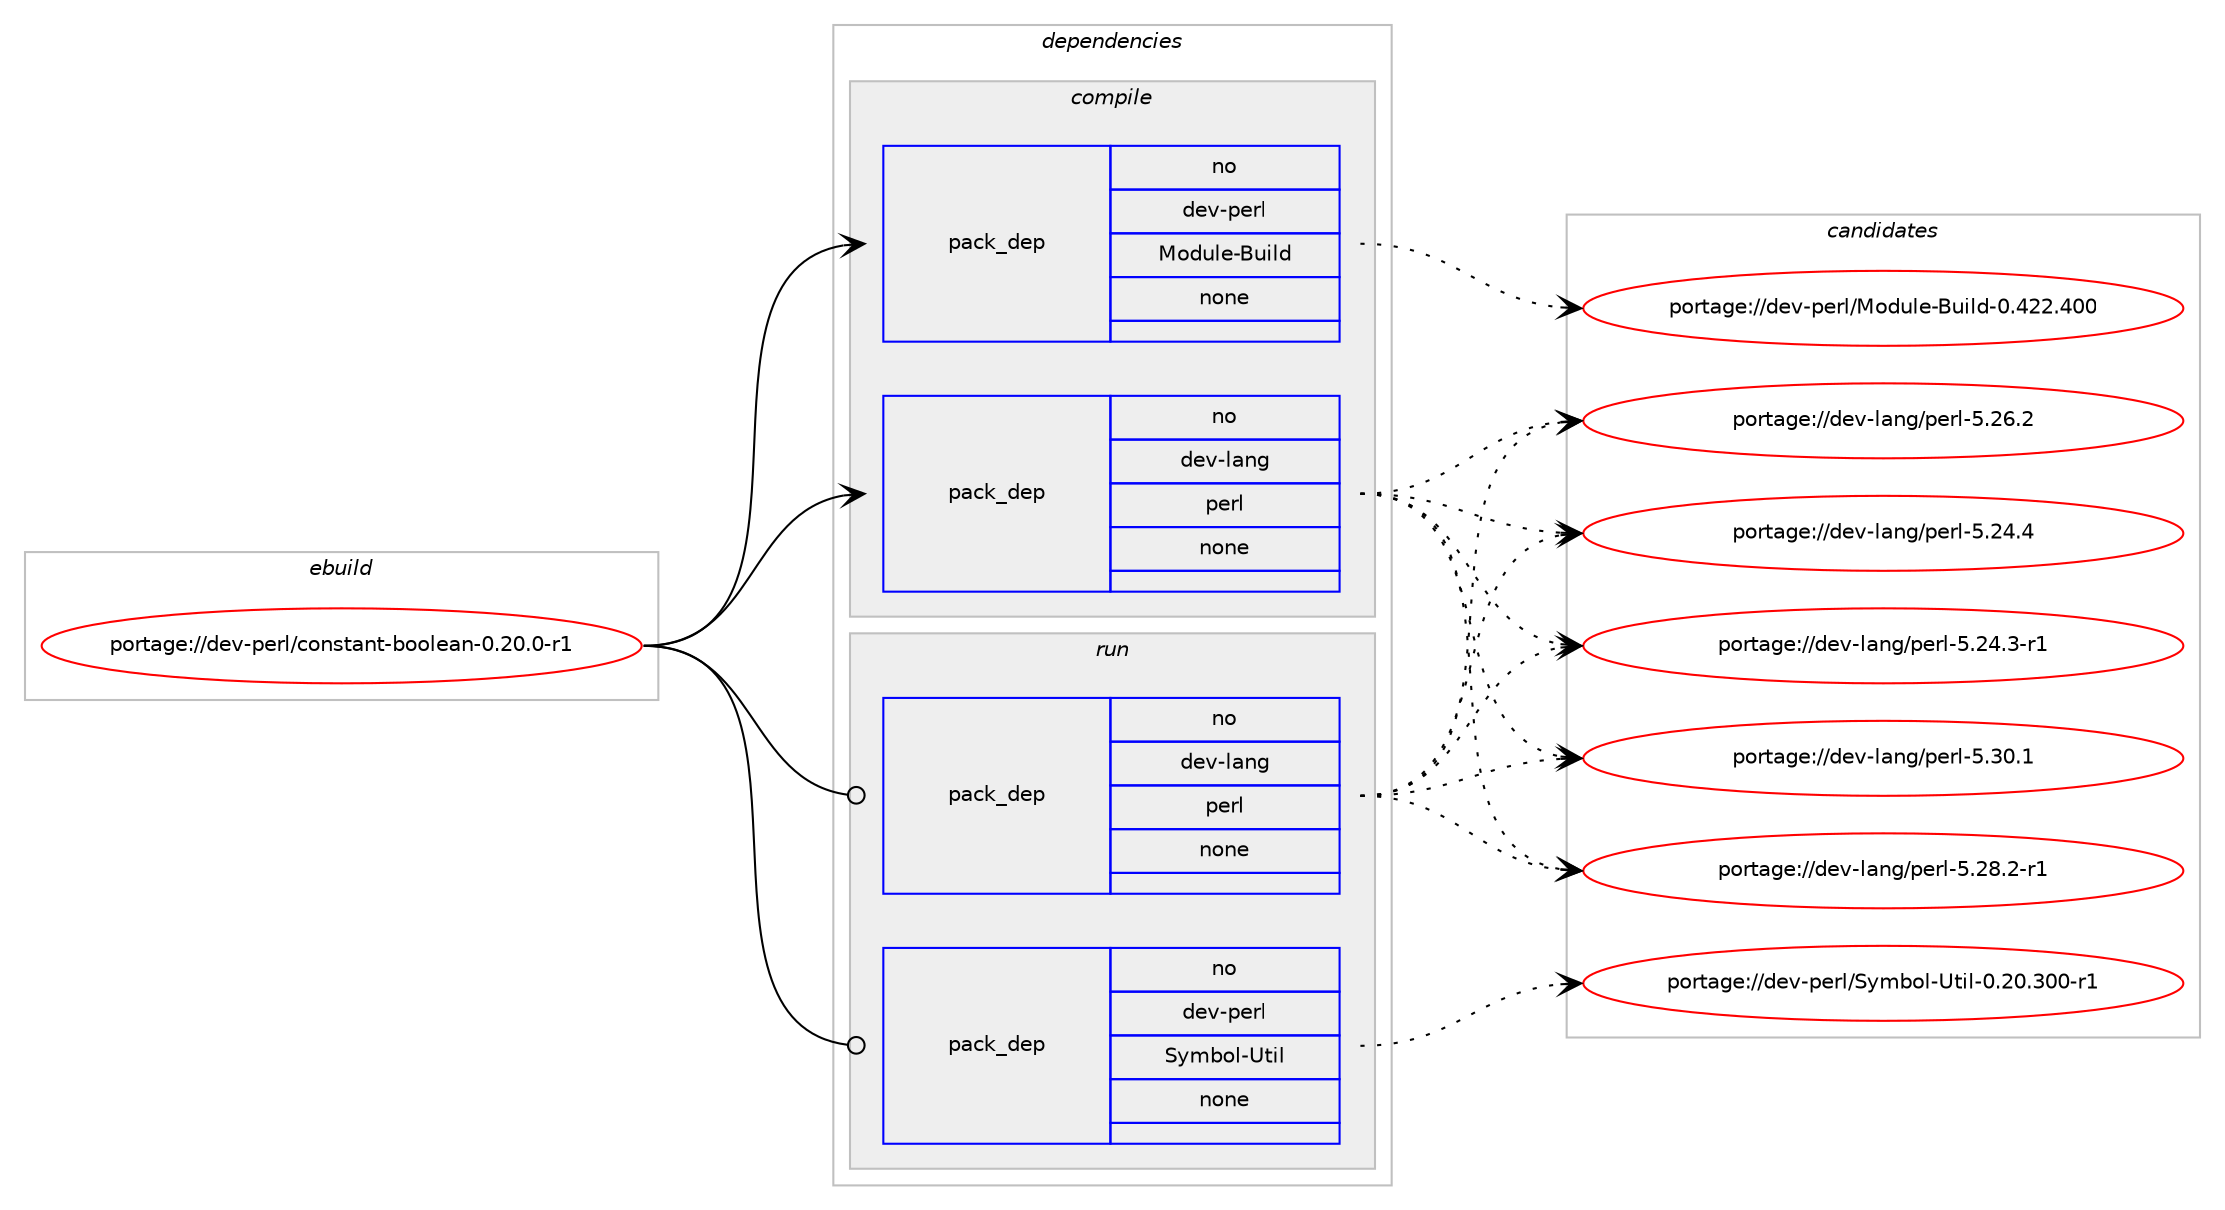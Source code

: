 digraph prolog {

# *************
# Graph options
# *************

newrank=true;
concentrate=true;
compound=true;
graph [rankdir=LR,fontname=Helvetica,fontsize=10,ranksep=1.5];#, ranksep=2.5, nodesep=0.2];
edge  [arrowhead=vee];
node  [fontname=Helvetica,fontsize=10];

# **********
# The ebuild
# **********

subgraph cluster_leftcol {
color=gray;
rank=same;
label=<<i>ebuild</i>>;
id [label="portage://dev-perl/constant-boolean-0.20.0-r1", color=red, width=4, href="../dev-perl/constant-boolean-0.20.0-r1.svg"];
}

# ****************
# The dependencies
# ****************

subgraph cluster_midcol {
color=gray;
label=<<i>dependencies</i>>;
subgraph cluster_compile {
fillcolor="#eeeeee";
style=filled;
label=<<i>compile</i>>;
subgraph pack352353 {
dependency478561 [label=<<TABLE BORDER="0" CELLBORDER="1" CELLSPACING="0" CELLPADDING="4" WIDTH="220"><TR><TD ROWSPAN="6" CELLPADDING="30">pack_dep</TD></TR><TR><TD WIDTH="110">no</TD></TR><TR><TD>dev-lang</TD></TR><TR><TD>perl</TD></TR><TR><TD>none</TD></TR><TR><TD></TD></TR></TABLE>>, shape=none, color=blue];
}
id:e -> dependency478561:w [weight=20,style="solid",arrowhead="vee"];
subgraph pack352354 {
dependency478562 [label=<<TABLE BORDER="0" CELLBORDER="1" CELLSPACING="0" CELLPADDING="4" WIDTH="220"><TR><TD ROWSPAN="6" CELLPADDING="30">pack_dep</TD></TR><TR><TD WIDTH="110">no</TD></TR><TR><TD>dev-perl</TD></TR><TR><TD>Module-Build</TD></TR><TR><TD>none</TD></TR><TR><TD></TD></TR></TABLE>>, shape=none, color=blue];
}
id:e -> dependency478562:w [weight=20,style="solid",arrowhead="vee"];
}
subgraph cluster_compileandrun {
fillcolor="#eeeeee";
style=filled;
label=<<i>compile and run</i>>;
}
subgraph cluster_run {
fillcolor="#eeeeee";
style=filled;
label=<<i>run</i>>;
subgraph pack352355 {
dependency478563 [label=<<TABLE BORDER="0" CELLBORDER="1" CELLSPACING="0" CELLPADDING="4" WIDTH="220"><TR><TD ROWSPAN="6" CELLPADDING="30">pack_dep</TD></TR><TR><TD WIDTH="110">no</TD></TR><TR><TD>dev-lang</TD></TR><TR><TD>perl</TD></TR><TR><TD>none</TD></TR><TR><TD></TD></TR></TABLE>>, shape=none, color=blue];
}
id:e -> dependency478563:w [weight=20,style="solid",arrowhead="odot"];
subgraph pack352356 {
dependency478564 [label=<<TABLE BORDER="0" CELLBORDER="1" CELLSPACING="0" CELLPADDING="4" WIDTH="220"><TR><TD ROWSPAN="6" CELLPADDING="30">pack_dep</TD></TR><TR><TD WIDTH="110">no</TD></TR><TR><TD>dev-perl</TD></TR><TR><TD>Symbol-Util</TD></TR><TR><TD>none</TD></TR><TR><TD></TD></TR></TABLE>>, shape=none, color=blue];
}
id:e -> dependency478564:w [weight=20,style="solid",arrowhead="odot"];
}
}

# **************
# The candidates
# **************

subgraph cluster_choices {
rank=same;
color=gray;
label=<<i>candidates</i>>;

subgraph choice352353 {
color=black;
nodesep=1;
choice10010111845108971101034711210111410845534651484649 [label="portage://dev-lang/perl-5.30.1", color=red, width=4,href="../dev-lang/perl-5.30.1.svg"];
choice100101118451089711010347112101114108455346505646504511449 [label="portage://dev-lang/perl-5.28.2-r1", color=red, width=4,href="../dev-lang/perl-5.28.2-r1.svg"];
choice10010111845108971101034711210111410845534650544650 [label="portage://dev-lang/perl-5.26.2", color=red, width=4,href="../dev-lang/perl-5.26.2.svg"];
choice10010111845108971101034711210111410845534650524652 [label="portage://dev-lang/perl-5.24.4", color=red, width=4,href="../dev-lang/perl-5.24.4.svg"];
choice100101118451089711010347112101114108455346505246514511449 [label="portage://dev-lang/perl-5.24.3-r1", color=red, width=4,href="../dev-lang/perl-5.24.3-r1.svg"];
dependency478561:e -> choice10010111845108971101034711210111410845534651484649:w [style=dotted,weight="100"];
dependency478561:e -> choice100101118451089711010347112101114108455346505646504511449:w [style=dotted,weight="100"];
dependency478561:e -> choice10010111845108971101034711210111410845534650544650:w [style=dotted,weight="100"];
dependency478561:e -> choice10010111845108971101034711210111410845534650524652:w [style=dotted,weight="100"];
dependency478561:e -> choice100101118451089711010347112101114108455346505246514511449:w [style=dotted,weight="100"];
}
subgraph choice352354 {
color=black;
nodesep=1;
choice100101118451121011141084777111100117108101456611710510810045484652505046524848 [label="portage://dev-perl/Module-Build-0.422.400", color=red, width=4,href="../dev-perl/Module-Build-0.422.400.svg"];
dependency478562:e -> choice100101118451121011141084777111100117108101456611710510810045484652505046524848:w [style=dotted,weight="100"];
}
subgraph choice352355 {
color=black;
nodesep=1;
choice10010111845108971101034711210111410845534651484649 [label="portage://dev-lang/perl-5.30.1", color=red, width=4,href="../dev-lang/perl-5.30.1.svg"];
choice100101118451089711010347112101114108455346505646504511449 [label="portage://dev-lang/perl-5.28.2-r1", color=red, width=4,href="../dev-lang/perl-5.28.2-r1.svg"];
choice10010111845108971101034711210111410845534650544650 [label="portage://dev-lang/perl-5.26.2", color=red, width=4,href="../dev-lang/perl-5.26.2.svg"];
choice10010111845108971101034711210111410845534650524652 [label="portage://dev-lang/perl-5.24.4", color=red, width=4,href="../dev-lang/perl-5.24.4.svg"];
choice100101118451089711010347112101114108455346505246514511449 [label="portage://dev-lang/perl-5.24.3-r1", color=red, width=4,href="../dev-lang/perl-5.24.3-r1.svg"];
dependency478563:e -> choice10010111845108971101034711210111410845534651484649:w [style=dotted,weight="100"];
dependency478563:e -> choice100101118451089711010347112101114108455346505646504511449:w [style=dotted,weight="100"];
dependency478563:e -> choice10010111845108971101034711210111410845534650544650:w [style=dotted,weight="100"];
dependency478563:e -> choice10010111845108971101034711210111410845534650524652:w [style=dotted,weight="100"];
dependency478563:e -> choice100101118451089711010347112101114108455346505246514511449:w [style=dotted,weight="100"];
}
subgraph choice352356 {
color=black;
nodesep=1;
choice1001011184511210111410847831211099811110845851161051084548465048465148484511449 [label="portage://dev-perl/Symbol-Util-0.20.300-r1", color=red, width=4,href="../dev-perl/Symbol-Util-0.20.300-r1.svg"];
dependency478564:e -> choice1001011184511210111410847831211099811110845851161051084548465048465148484511449:w [style=dotted,weight="100"];
}
}

}
